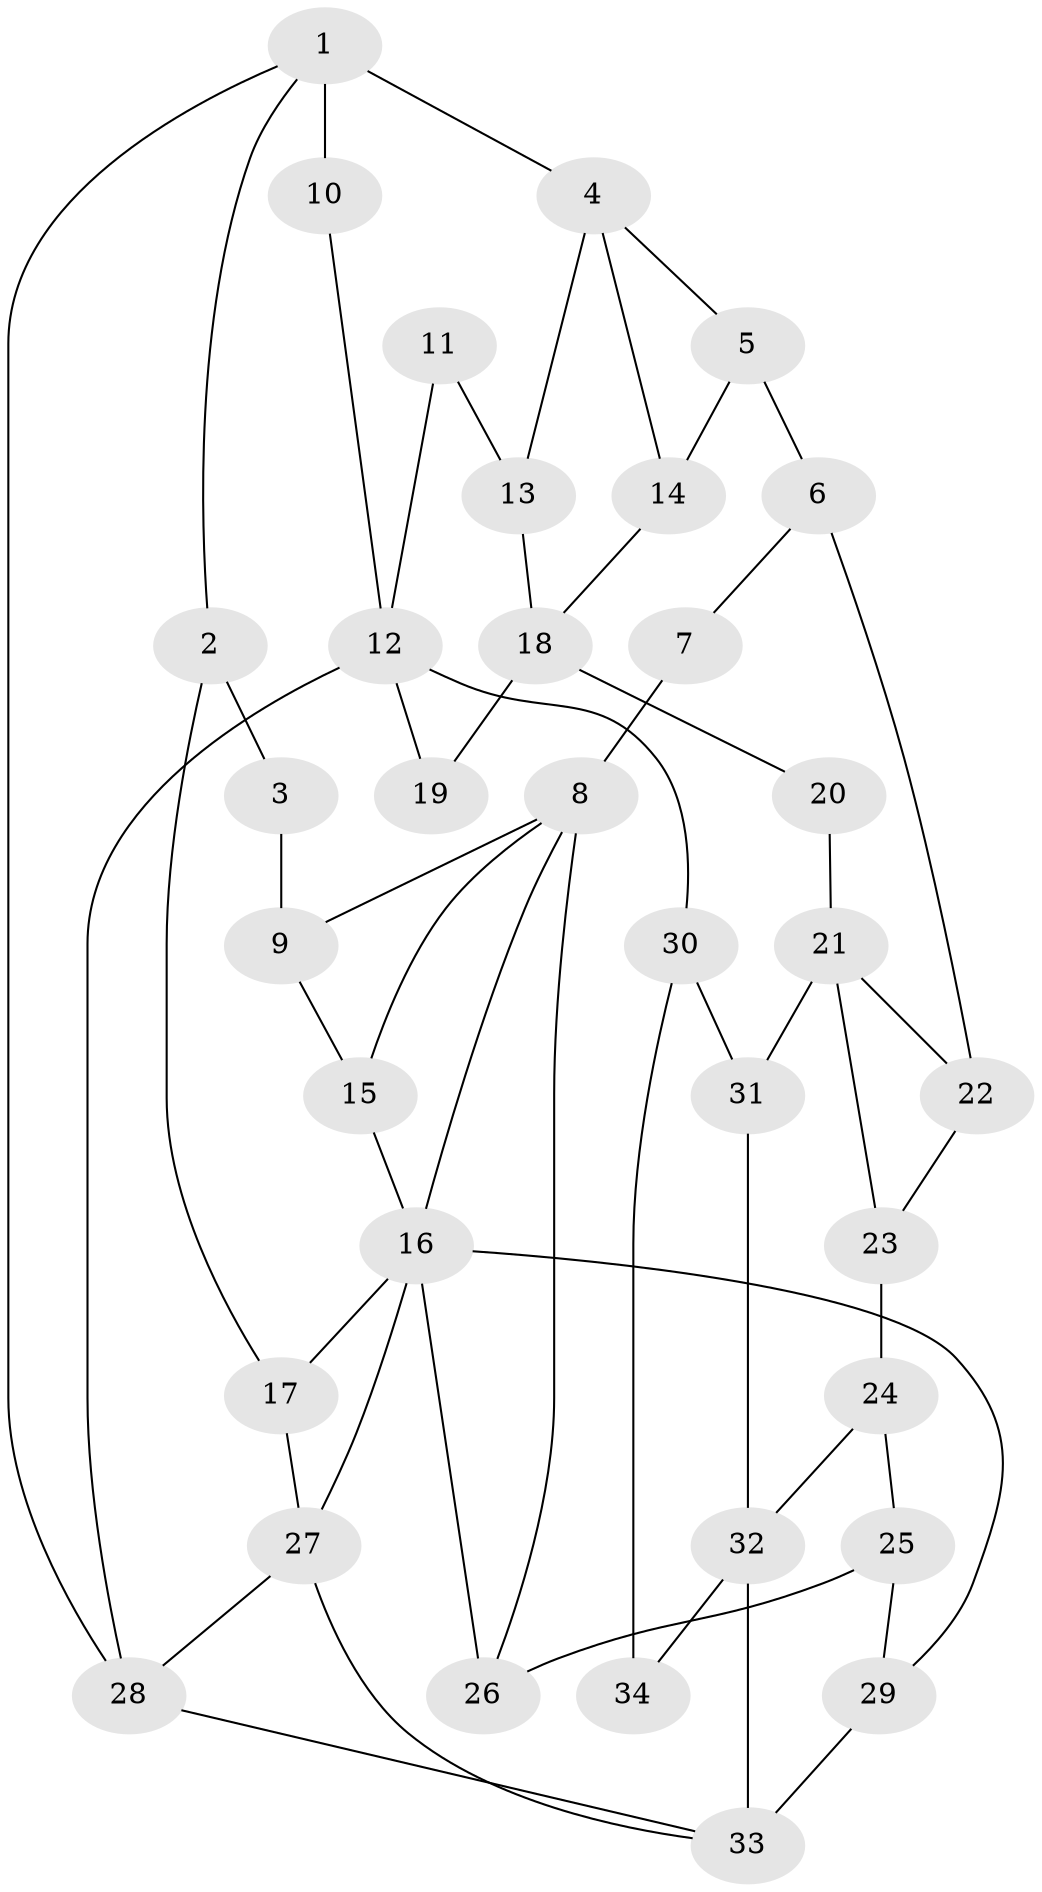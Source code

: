 // original degree distribution, {3: 0.058823529411764705, 6: 0.23529411764705882, 5: 0.5, 4: 0.20588235294117646}
// Generated by graph-tools (version 1.1) at 2025/38/03/09/25 02:38:45]
// undirected, 34 vertices, 55 edges
graph export_dot {
graph [start="1"]
  node [color=gray90,style=filled];
  1;
  2;
  3;
  4;
  5;
  6;
  7;
  8;
  9;
  10;
  11;
  12;
  13;
  14;
  15;
  16;
  17;
  18;
  19;
  20;
  21;
  22;
  23;
  24;
  25;
  26;
  27;
  28;
  29;
  30;
  31;
  32;
  33;
  34;
  1 -- 2 [weight=1.0];
  1 -- 4 [weight=1.0];
  1 -- 10 [weight=2.0];
  1 -- 28 [weight=1.0];
  2 -- 3 [weight=1.0];
  2 -- 17 [weight=1.0];
  3 -- 9 [weight=1.0];
  4 -- 5 [weight=1.0];
  4 -- 13 [weight=1.0];
  4 -- 14 [weight=1.0];
  5 -- 6 [weight=1.0];
  5 -- 14 [weight=1.0];
  6 -- 7 [weight=1.0];
  6 -- 22 [weight=1.0];
  7 -- 8 [weight=2.0];
  8 -- 9 [weight=1.0];
  8 -- 15 [weight=1.0];
  8 -- 16 [weight=1.0];
  8 -- 26 [weight=1.0];
  9 -- 15 [weight=1.0];
  10 -- 12 [weight=2.0];
  11 -- 12 [weight=1.0];
  11 -- 13 [weight=1.0];
  12 -- 19 [weight=1.0];
  12 -- 28 [weight=1.0];
  12 -- 30 [weight=2.0];
  13 -- 18 [weight=1.0];
  14 -- 18 [weight=1.0];
  15 -- 16 [weight=1.0];
  16 -- 17 [weight=1.0];
  16 -- 26 [weight=1.0];
  16 -- 27 [weight=1.0];
  16 -- 29 [weight=1.0];
  17 -- 27 [weight=1.0];
  18 -- 19 [weight=2.0];
  18 -- 20 [weight=2.0];
  20 -- 21 [weight=2.0];
  21 -- 22 [weight=1.0];
  21 -- 23 [weight=1.0];
  21 -- 31 [weight=2.0];
  22 -- 23 [weight=1.0];
  23 -- 24 [weight=1.0];
  24 -- 25 [weight=1.0];
  24 -- 32 [weight=1.0];
  25 -- 26 [weight=1.0];
  25 -- 29 [weight=1.0];
  27 -- 28 [weight=1.0];
  27 -- 33 [weight=1.0];
  28 -- 33 [weight=1.0];
  29 -- 33 [weight=2.0];
  30 -- 31 [weight=2.0];
  30 -- 34 [weight=2.0];
  31 -- 32 [weight=1.0];
  32 -- 33 [weight=2.0];
  32 -- 34 [weight=1.0];
}
